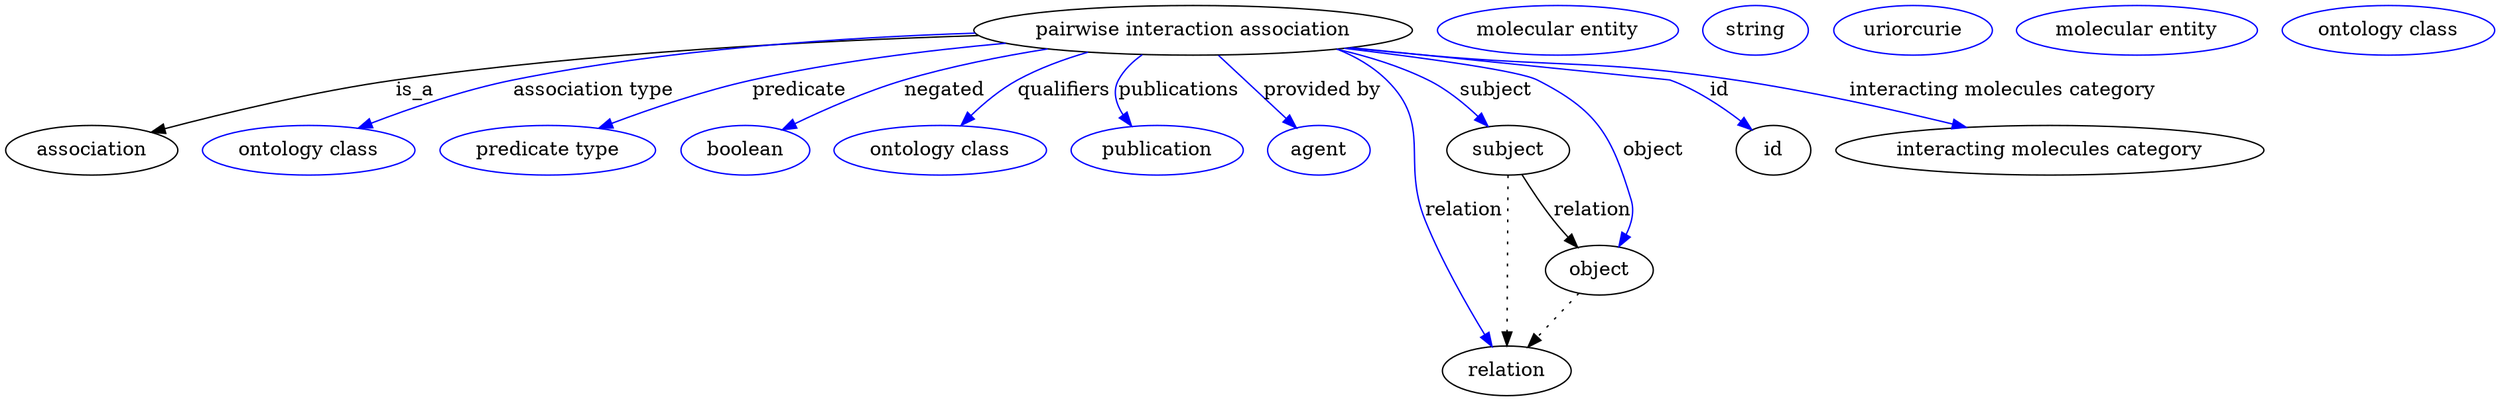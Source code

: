 digraph {
	graph [bb="0,0,1477.8,283"];
	node [label="\N"];
	"pairwise interaction association"	 [height=0.5,
		label="pairwise interaction association",
		pos="715.05,265",
		width=3.3941];
	association	 [height=0.5,
		pos="50.046,178",
		width=1.3902];
	"pairwise interaction association" -> association	 [label=is_a,
		lp="254.05,221.5",
		pos="e,87.292,190.21 595.1,261.32 499.32,257.08 361.93,248.04 243.05,229 192.47,220.9 135.96,205.16 97.233,193.29"];
	"association type"	 [color=blue,
		height=0.5,
		label="ontology class",
		pos="180.05,178",
		width=1.7151];
	"pairwise interaction association" -> "association type"	 [color=blue,
		label="association type",
		lp="363.05,221.5",
		pos="e,213.57,193.12 602.19,258.03 504.54,251.39 371.08,240.7 319.05,229 285.99,221.57 250.12,208.27 223.1,197.11",
		style=solid];
	predicate	 [color=blue,
		height=0.5,
		label="predicate type",
		pos="320.05,178",
		width=1.679];
	"pairwise interaction association" -> predicate	 [color=blue,
		label=predicate,
		lp="481.05,221.5",
		pos="e,353.75,193.02 610.06,255.73 562.56,250.18 505.99,241.67 456.05,229 424.15,220.91 389.44,207.82 363.07,196.92",
		style=solid];
	negated	 [color=blue,
		height=0.5,
		label=boolean,
		pos="437.05,178",
		width=1.0652];
	"pairwise interaction association" -> negated	 [color=blue,
		label=negated,
		lp="567.55,221.5",
		pos="e,462.35,191.86 633.66,251.56 605.53,245.9 574.06,238.4 546.05,229 520.16,220.32 492.31,207.21 471.23,196.46",
		style=solid];
	qualifiers	 [color=blue,
		height=0.5,
		label="ontology class",
		pos="555.05,178",
		width=1.7151];
	"pairwise interaction association" -> qualifiers	 [color=blue,
		label=qualifiers,
		lp="639.05,221.5",
		pos="e,571.45,195.52 657.74,249.08 642.69,243.75 626.82,237.07 613.05,229 600.82,221.83 588.79,211.88 578.89,202.67",
		style=solid];
	publications	 [color=blue,
		height=0.5,
		label=publication,
		pos="685.05,178",
		width=1.3902];
	"pairwise interaction association" -> publications	 [color=blue,
		label=publications,
		lp="704.55,221.5",
		pos="e,674.05,196.01 686.05,247.47 679.99,242.33 674.43,236.14 671.05,229 667.56,221.65 668.17,213.28 670.45,205.47",
		style=solid];
	"provided by"	 [color=blue,
		height=0.5,
		label=agent,
		pos="783.05,178",
		width=0.83048];
	"pairwise interaction association" -> "provided by"	 [color=blue,
		label="provided by",
		lp="787.05,221.5",
		pos="e,770.12,194.53 729.14,246.97 739.22,234.08 752.9,216.56 763.96,202.41",
		style=solid];
	subject	 [height=0.5,
		pos="905.05,178",
		width=0.99297];
	"pairwise interaction association" -> subject	 [color=blue,
		label=subject,
		lp="893.55,221.5",
		pos="e,892.42,195.07 797.55,251.68 817.21,246.41 837.55,239.1 855.05,229 866.62,222.32 877.32,212.22 885.82,202.76",
		style=solid];
	id	 [height=0.5,
		pos="1067,178",
		width=0.75];
	"pairwise interaction association" -> id	 [color=blue,
		label=id,
		lp="1033.5,221.5",
		pos="e,1052.6,193.26 803.8,252.54 817.92,250.63 832.38,248.73 846.05,247 915.29,238.25 937.5,255.54 1002,229 1018,222.44 1033.3,210.79 \
1045.1,200.28",
		style=solid];
	relation	 [height=0.5,
		pos="898.05,18",
		width=1.0471];
	"pairwise interaction association" -> relation	 [color=blue,
		label=relation,
		lp="878.05,134.5",
		pos="e,890.97,36.035 777.85,249.51 797.94,243.46 816.85,236.24 824.05,229 857.63,195.21 841.32,171.98 857.05,127 866.82,99.03 878.84,\
67.361 887.33,45.396",
		style=solid];
	object	 [height=0.5,
		pos="958.05,91",
		width=0.9027];
	"pairwise interaction association" -> object	 [color=blue,
		label=object,
		lp="987.05,178",
		pos="e,968.11,108.25 800.9,252.16 851,244.23 906.41,234.55 917.05,229 958.03,207.62 964.45,187.22 974.05,142 975.75,133.96 974.36,125.37 \
971.81,117.59",
		style=solid];
	"interacting molecules category"	 [height=0.5,
		pos="1232,178",
		width=3.3219];
	"pairwise interaction association" -> "interacting molecules category"	 [color=blue,
		label="interacting molecules category",
		lp="1191,221.5",
		pos="e,1180.8,194.39 802.71,252.39 817.17,250.48 832.02,248.6 846.05,247 933.4,237.01 956.5,244.51 1043,229 1086.3,221.25 1134.1,208.31 \
1170.8,197.4",
		style=solid];
	subject -> relation	 [pos="e,898.84,36.223 904.26,159.96 903.05,132.35 900.73,79.375 899.29,46.525",
		style=dotted];
	subject -> object	 [label=relation,
		lp="953.05,134.5",
		pos="e,945.12,107.88 913.71,160.2 918.74,150.24 925.38,137.72 932.05,127 934.29,123.39 936.77,119.67 939.29,116.04"];
	"pairwise interaction association_subject"	 [color=blue,
		height=0.5,
		label="molecular entity",
		pos="924.05,265",
		width=1.9137];
	"pairwise interaction association_id"	 [color=blue,
		height=0.5,
		label=string,
		pos="1041,265",
		width=0.84854];
	"pairwise interaction association_relation"	 [color=blue,
		height=0.5,
		label=uriorcurie,
		pos="1135,265",
		width=1.2638];
	object -> relation	 [pos="e,912.02,35.006 944.43,74.435 936.79,65.141 927.11,53.359 918.57,42.968",
		style=dotted];
	"pairwise interaction association_object"	 [color=blue,
		height=0.5,
		label="molecular entity",
		pos="1267,265",
		width=1.9137];
	"pairwise interaction association_interacting molecules category"	 [color=blue,
		height=0.5,
		label="ontology class",
		pos="1416,265",
		width=1.7151];
}
